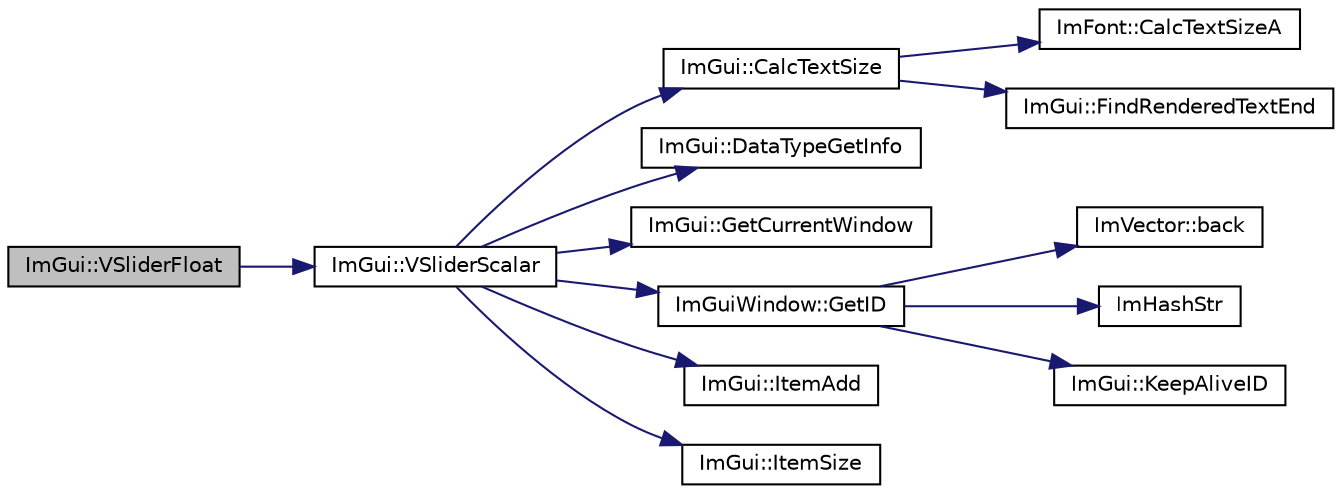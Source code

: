 digraph "ImGui::VSliderFloat"
{
 // LATEX_PDF_SIZE
  edge [fontname="Helvetica",fontsize="10",labelfontname="Helvetica",labelfontsize="10"];
  node [fontname="Helvetica",fontsize="10",shape=record];
  rankdir="LR";
  Node1 [label="ImGui::VSliderFloat",height=0.2,width=0.4,color="black", fillcolor="grey75", style="filled", fontcolor="black",tooltip=" "];
  Node1 -> Node2 [color="midnightblue",fontsize="10",style="solid"];
  Node2 [label="ImGui::VSliderScalar",height=0.2,width=0.4,color="black", fillcolor="white", style="filled",URL="$namespace_im_gui.html#a6ad24ca37a530d43f9d1c727d94e4829",tooltip=" "];
  Node2 -> Node3 [color="midnightblue",fontsize="10",style="solid"];
  Node3 [label="ImGui::CalcTextSize",height=0.2,width=0.4,color="black", fillcolor="white", style="filled",URL="$namespace_im_gui.html#a848b9db6cc4a186751c0ecebcaadc33b",tooltip=" "];
  Node3 -> Node4 [color="midnightblue",fontsize="10",style="solid"];
  Node4 [label="ImFont::CalcTextSizeA",height=0.2,width=0.4,color="black", fillcolor="white", style="filled",URL="$struct_im_font.html#ad67f64fd206ad197f4b93b1a1ae27cfe",tooltip=" "];
  Node3 -> Node5 [color="midnightblue",fontsize="10",style="solid"];
  Node5 [label="ImGui::FindRenderedTextEnd",height=0.2,width=0.4,color="black", fillcolor="white", style="filled",URL="$namespace_im_gui.html#a7671e1dbc803a31b06081b52a771d83f",tooltip=" "];
  Node2 -> Node6 [color="midnightblue",fontsize="10",style="solid"];
  Node6 [label="ImGui::DataTypeGetInfo",height=0.2,width=0.4,color="black", fillcolor="white", style="filled",URL="$namespace_im_gui.html#a5b25ed1443e5a28d5a5725892e896578",tooltip=" "];
  Node2 -> Node7 [color="midnightblue",fontsize="10",style="solid"];
  Node7 [label="ImGui::GetCurrentWindow",height=0.2,width=0.4,color="black", fillcolor="white", style="filled",URL="$namespace_im_gui.html#a7ceba68eca2b09fb6bf1ad88037e6203",tooltip=" "];
  Node2 -> Node8 [color="midnightblue",fontsize="10",style="solid"];
  Node8 [label="ImGuiWindow::GetID",height=0.2,width=0.4,color="black", fillcolor="white", style="filled",URL="$struct_im_gui_window.html#a66400a63bc0b54d7d29e08d1b1b1a42b",tooltip=" "];
  Node8 -> Node9 [color="midnightblue",fontsize="10",style="solid"];
  Node9 [label="ImVector::back",height=0.2,width=0.4,color="black", fillcolor="white", style="filled",URL="$struct_im_vector.html#a6da15f3c402099ed57078835ab942f8e",tooltip=" "];
  Node8 -> Node10 [color="midnightblue",fontsize="10",style="solid"];
  Node10 [label="ImHashStr",height=0.2,width=0.4,color="black", fillcolor="white", style="filled",URL="$imgui_8cpp.html#acd1b12694d0365b516bf7373f182eeee",tooltip=" "];
  Node8 -> Node11 [color="midnightblue",fontsize="10",style="solid"];
  Node11 [label="ImGui::KeepAliveID",height=0.2,width=0.4,color="black", fillcolor="white", style="filled",URL="$namespace_im_gui.html#a85a245c78a9f7c351636bdad6e60c488",tooltip=" "];
  Node2 -> Node12 [color="midnightblue",fontsize="10",style="solid"];
  Node12 [label="ImGui::ItemAdd",height=0.2,width=0.4,color="black", fillcolor="white", style="filled",URL="$namespace_im_gui.html#a03440eafb6ce299fcb92b2d2cda147a5",tooltip=" "];
  Node2 -> Node13 [color="midnightblue",fontsize="10",style="solid"];
  Node13 [label="ImGui::ItemSize",height=0.2,width=0.4,color="black", fillcolor="white", style="filled",URL="$namespace_im_gui.html#aeeb1ec6ae6548173dbf813e7df538c48",tooltip=" "];
}
